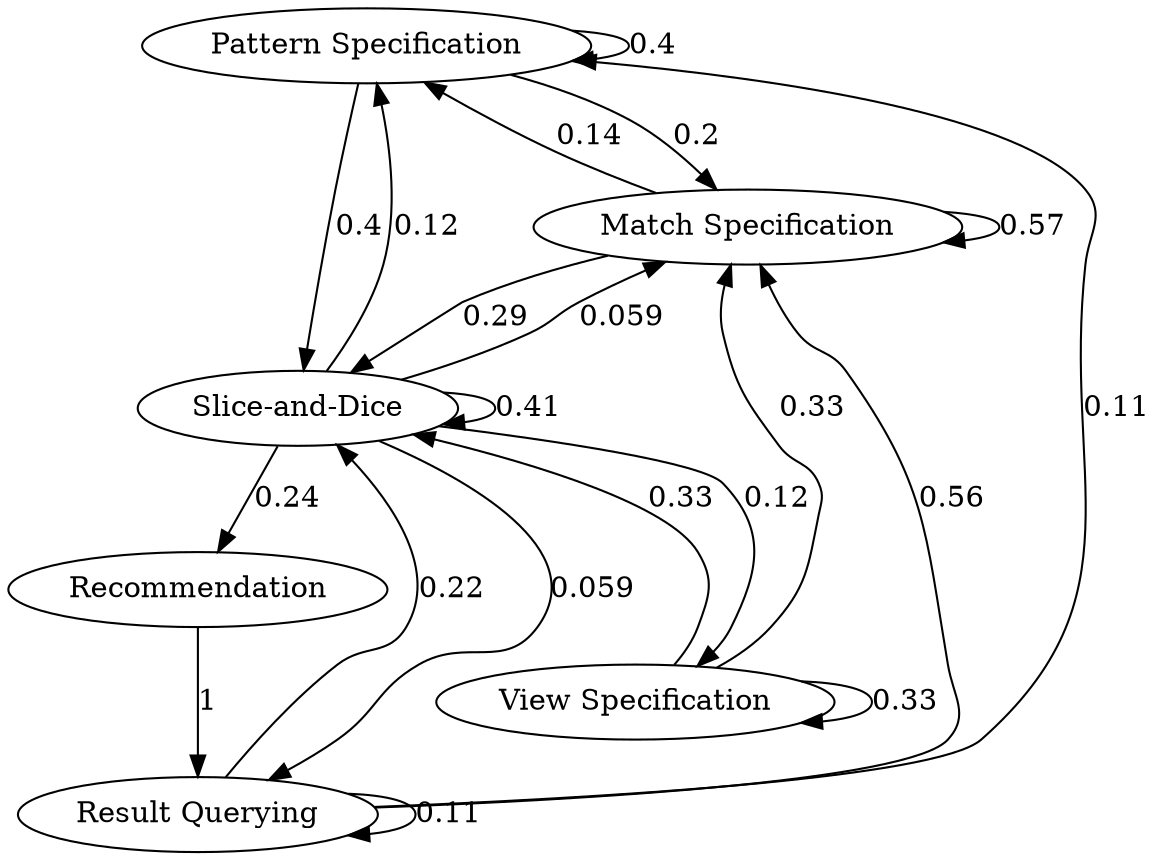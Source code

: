 digraph  {
"Pattern Specification";
"Match Specification";
"View Specification";
"Slice-and-Dice";
"Result Querying";
Recommendation;
"Pattern Specification" -> "Pattern Specification"  [weight="0.4", label="0.4"];
"Pattern Specification" -> "Match Specification"  [weight="0.2", label="0.2"];
"Pattern Specification" -> "Slice-and-Dice"  [weight="0.4", label="0.4"];
"Match Specification" -> "Pattern Specification"  [weight="0.14285714285714285", label="0.14"];
"Match Specification" -> "Match Specification"  [weight="0.5714285714285714", label="0.57"];
"Match Specification" -> "Slice-and-Dice"  [weight="0.2857142857142857", label="0.29"];
"View Specification" -> "Match Specification"  [weight="0.3333333333333333", label="0.33"];
"View Specification" -> "View Specification"  [weight="0.3333333333333333", label="0.33"];
"View Specification" -> "Slice-and-Dice"  [weight="0.3333333333333333", label="0.33"];
"Slice-and-Dice" -> "Pattern Specification"  [weight="0.11764705882352941", label="0.12"];
"Slice-and-Dice" -> "Match Specification"  [weight="0.058823529411764705", label="0.059"];
"Slice-and-Dice" -> "View Specification"  [weight="0.11764705882352941", label="0.12"];
"Slice-and-Dice" -> "Slice-and-Dice"  [weight="0.4117647058823529", label="0.41"];
"Slice-and-Dice" -> "Result Querying"  [weight="0.058823529411764705", label="0.059"];
"Slice-and-Dice" -> Recommendation  [weight="0.23529411764705882", label="0.24"];
"Result Querying" -> "Pattern Specification"  [weight="0.1111111111111111", label="0.11"];
"Result Querying" -> "Match Specification"  [weight="0.5555555555555556", label="0.56"];
"Result Querying" -> "Slice-and-Dice"  [weight="0.2222222222222222", label="0.22"];
"Result Querying" -> "Result Querying"  [weight="0.1111111111111111", label="0.11"];
Recommendation -> "Result Querying"  [weight="1.0", label=1];
}
